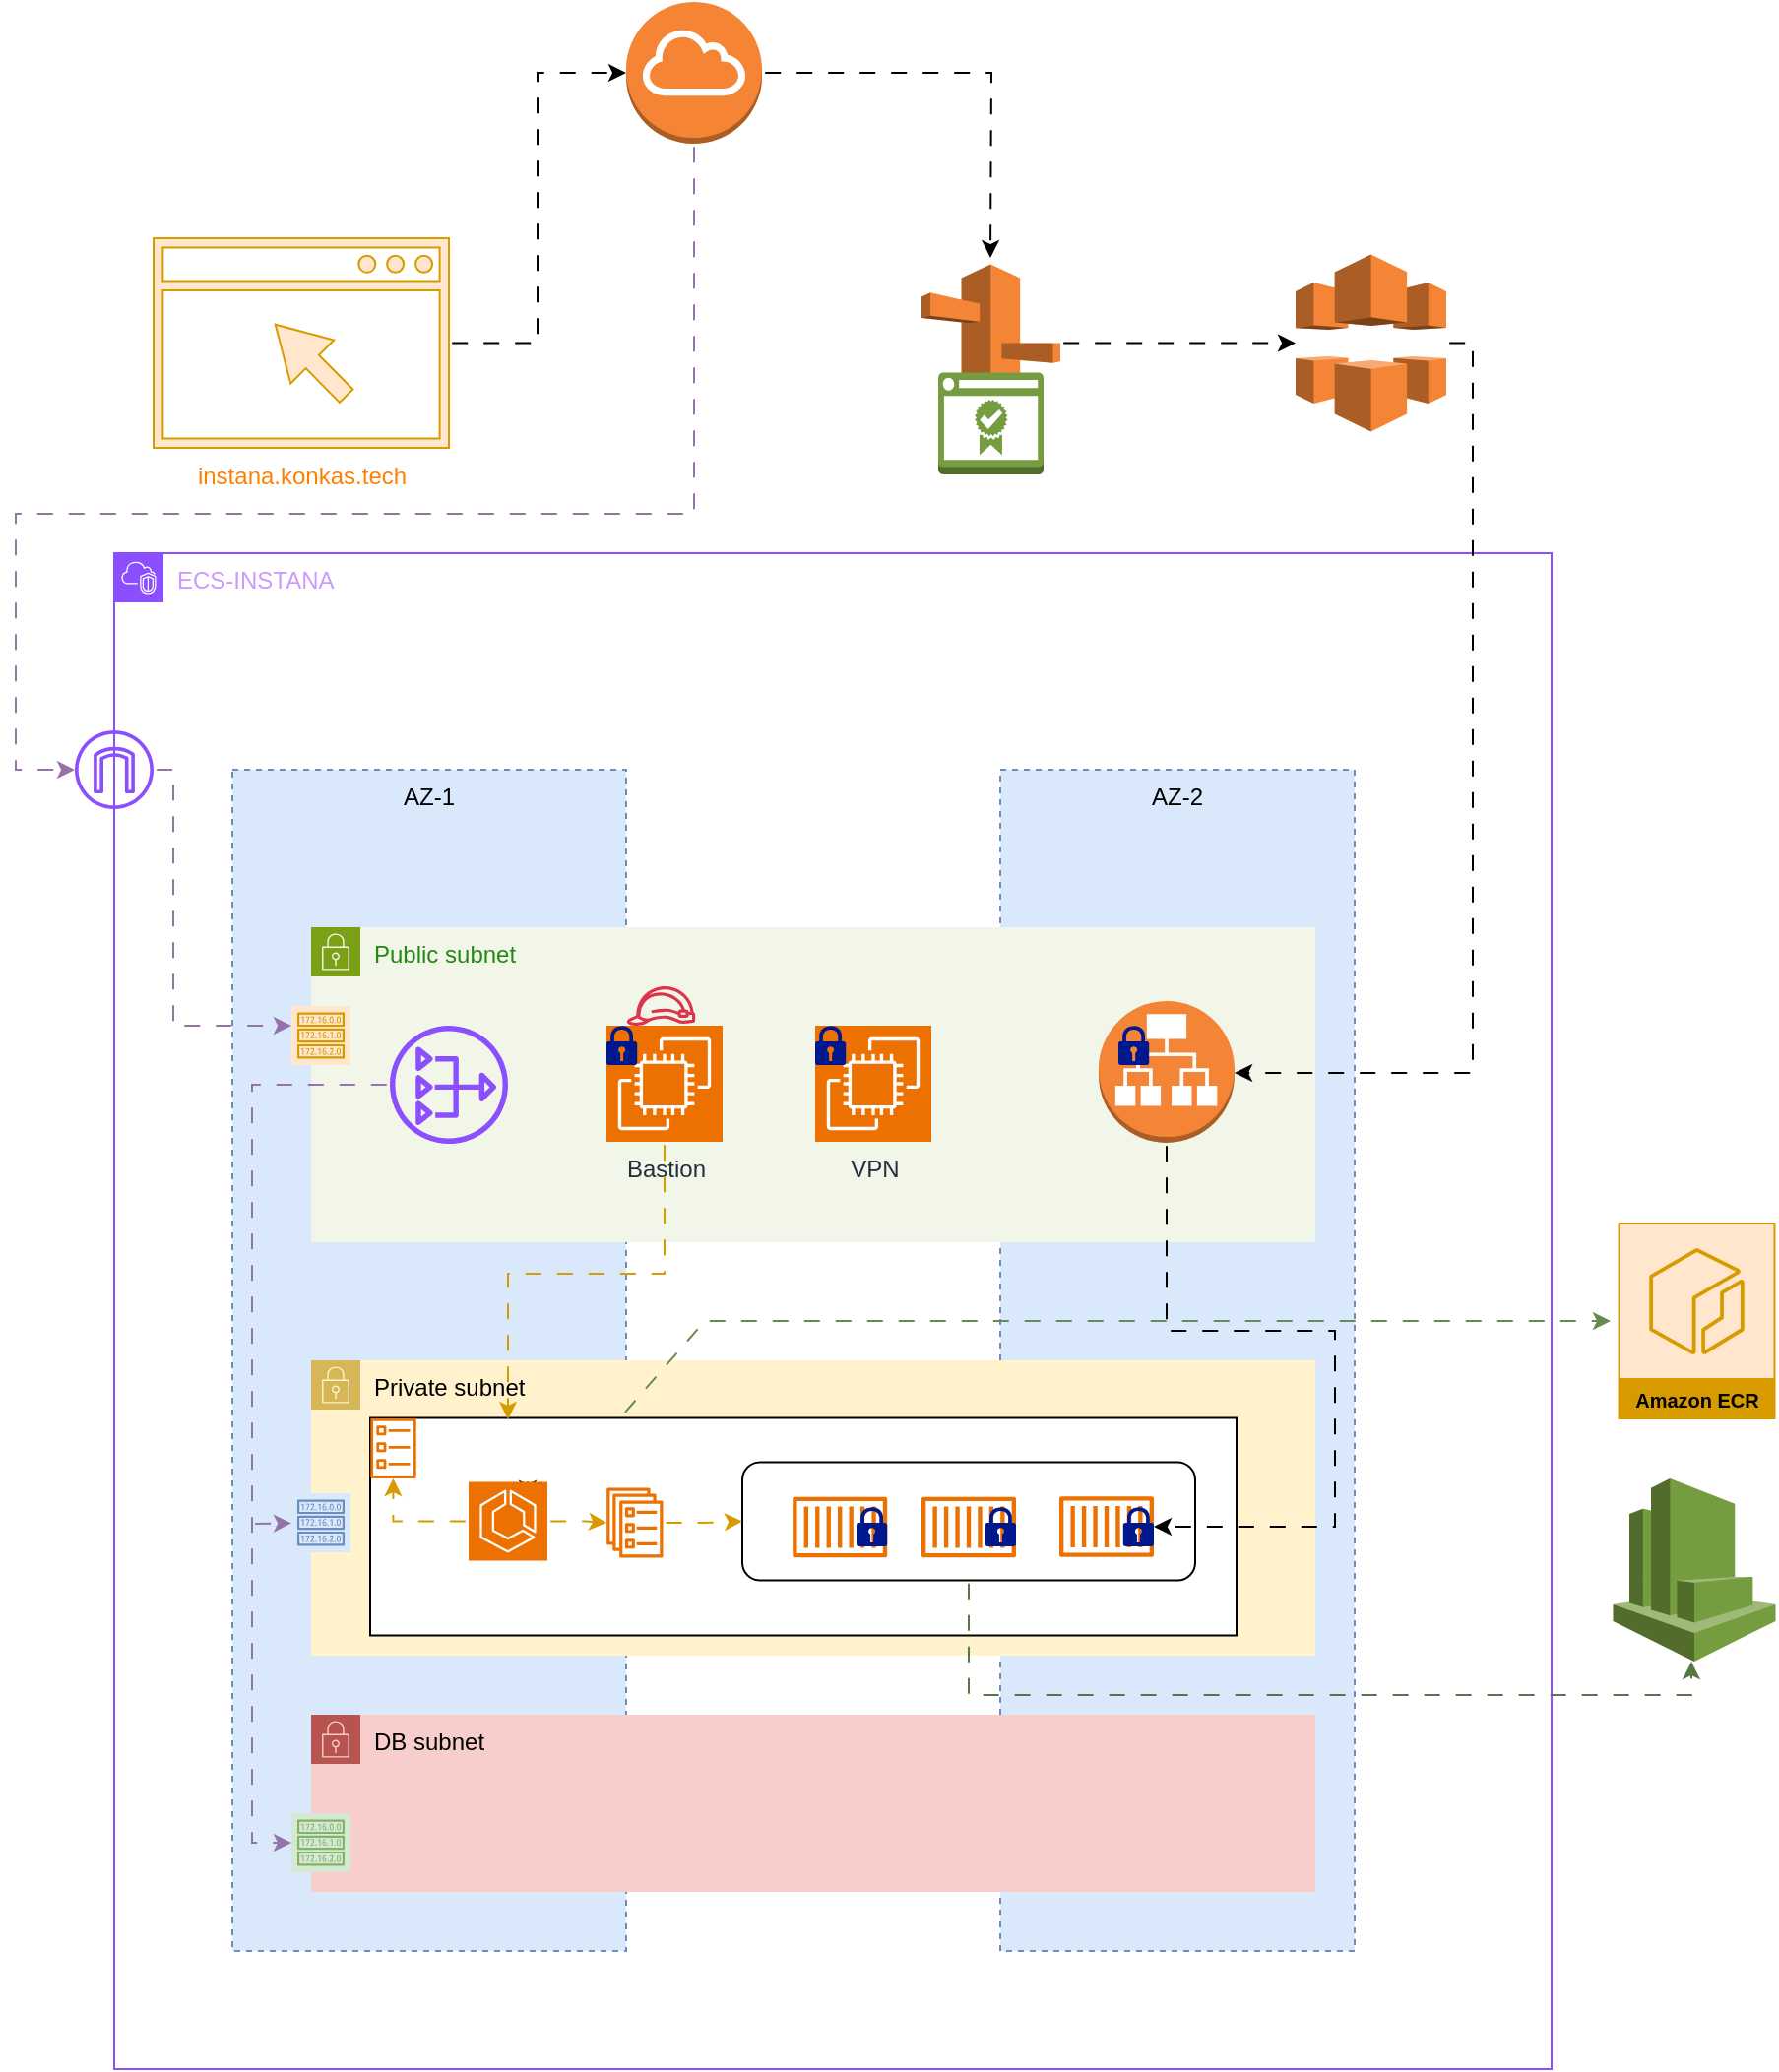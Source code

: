<mxfile version="24.7.16">
  <diagram name="Page-1" id="fACdMcYVXWNAEVKJV7im">
    <mxGraphModel dx="1858" dy="626" grid="1" gridSize="10" guides="1" tooltips="1" connect="1" arrows="1" fold="1" page="1" pageScale="1" pageWidth="850" pageHeight="1100" math="0" shadow="0">
      <root>
        <mxCell id="0" />
        <mxCell id="1" parent="0" />
        <mxCell id="ti-f4M6J5UE3nzPMXCEx-1" value="&lt;font color=&quot;#cc99ff&quot;&gt;ECS-INSTANA&lt;/font&gt;" style="points=[[0,0],[0.25,0],[0.5,0],[0.75,0],[1,0],[1,0.25],[1,0.5],[1,0.75],[1,1],[0.75,1],[0.5,1],[0.25,1],[0,1],[0,0.75],[0,0.5],[0,0.25]];outlineConnect=0;gradientColor=none;html=1;whiteSpace=wrap;fontSize=12;fontStyle=0;container=1;pointerEvents=0;collapsible=0;recursiveResize=0;shape=mxgraph.aws4.group;grIcon=mxgraph.aws4.group_vpc2;strokeColor=#8C4FFF;fillColor=none;verticalAlign=top;align=left;spacingLeft=30;fontColor=#AAB7B8;dashed=0;" vertex="1" parent="1">
          <mxGeometry x="40" y="310" width="730" height="770" as="geometry" />
        </mxCell>
        <mxCell id="ti-f4M6J5UE3nzPMXCEx-2" value="AZ-1" style="fillColor=#dae8fc;strokeColor=#6c8ebf;dashed=1;verticalAlign=top;fontStyle=0;whiteSpace=wrap;html=1;" vertex="1" parent="ti-f4M6J5UE3nzPMXCEx-1">
          <mxGeometry x="60" y="110" width="200" height="600" as="geometry" />
        </mxCell>
        <mxCell id="ti-f4M6J5UE3nzPMXCEx-3" value="AZ-2" style="fillColor=#dae8fc;strokeColor=#6c8ebf;dashed=1;verticalAlign=top;fontStyle=0;whiteSpace=wrap;html=1;" vertex="1" parent="ti-f4M6J5UE3nzPMXCEx-1">
          <mxGeometry x="450" y="110" width="180" height="600" as="geometry" />
        </mxCell>
        <mxCell id="ti-f4M6J5UE3nzPMXCEx-4" value="Public subnet" style="points=[[0,0],[0.25,0],[0.5,0],[0.75,0],[1,0],[1,0.25],[1,0.5],[1,0.75],[1,1],[0.75,1],[0.5,1],[0.25,1],[0,1],[0,0.75],[0,0.5],[0,0.25]];outlineConnect=0;gradientColor=none;html=1;whiteSpace=wrap;fontSize=12;fontStyle=0;container=1;pointerEvents=0;collapsible=0;recursiveResize=0;shape=mxgraph.aws4.group;grIcon=mxgraph.aws4.group_security_group;grStroke=0;strokeColor=#7AA116;fillColor=#F2F6E8;verticalAlign=top;align=left;spacingLeft=30;fontColor=#248814;dashed=0;" vertex="1" parent="ti-f4M6J5UE3nzPMXCEx-1">
          <mxGeometry x="100" y="190" width="510" height="160" as="geometry" />
        </mxCell>
        <mxCell id="ti-f4M6J5UE3nzPMXCEx-5" value="VPN" style="sketch=0;points=[[0,0,0],[0.25,0,0],[0.5,0,0],[0.75,0,0],[1,0,0],[0,1,0],[0.25,1,0],[0.5,1,0],[0.75,1,0],[1,1,0],[0,0.25,0],[0,0.5,0],[0,0.75,0],[1,0.25,0],[1,0.5,0],[1,0.75,0]];outlineConnect=0;fontColor=#232F3E;fillColor=#ED7100;strokeColor=#ffffff;dashed=0;verticalLabelPosition=bottom;verticalAlign=top;align=center;html=1;fontSize=12;fontStyle=0;aspect=fixed;shape=mxgraph.aws4.resourceIcon;resIcon=mxgraph.aws4.ec2;" vertex="1" parent="ti-f4M6J5UE3nzPMXCEx-4">
          <mxGeometry x="256" y="50" width="59" height="59" as="geometry" />
        </mxCell>
        <mxCell id="ti-f4M6J5UE3nzPMXCEx-6" value="" style="sketch=0;aspect=fixed;pointerEvents=1;shadow=0;dashed=0;html=1;strokeColor=none;labelPosition=center;verticalLabelPosition=bottom;verticalAlign=top;align=center;fillColor=#00188D;shape=mxgraph.mscae.enterprise.lock" vertex="1" parent="ti-f4M6J5UE3nzPMXCEx-4">
          <mxGeometry x="256" y="50" width="15.6" height="20" as="geometry" />
        </mxCell>
        <mxCell id="ti-f4M6J5UE3nzPMXCEx-7" value="Bastion" style="sketch=0;points=[[0,0,0],[0.25,0,0],[0.5,0,0],[0.75,0,0],[1,0,0],[0,1,0],[0.25,1,0],[0.5,1,0],[0.75,1,0],[1,1,0],[0,0.25,0],[0,0.5,0],[0,0.75,0],[1,0.25,0],[1,0.5,0],[1,0.75,0]];outlineConnect=0;fontColor=#232F3E;fillColor=#ED7100;strokeColor=#ffffff;dashed=0;verticalLabelPosition=bottom;verticalAlign=top;align=center;html=1;fontSize=12;fontStyle=0;aspect=fixed;shape=mxgraph.aws4.resourceIcon;resIcon=mxgraph.aws4.ec2;" vertex="1" parent="ti-f4M6J5UE3nzPMXCEx-4">
          <mxGeometry x="150" y="50" width="59" height="59" as="geometry" />
        </mxCell>
        <mxCell id="ti-f4M6J5UE3nzPMXCEx-8" value="" style="sketch=0;outlineConnect=0;fontColor=#232F3E;gradientColor=none;fillColor=#DD344C;strokeColor=none;dashed=0;verticalLabelPosition=bottom;verticalAlign=top;align=center;html=1;fontSize=12;fontStyle=0;aspect=fixed;pointerEvents=1;shape=mxgraph.aws4.role;" vertex="1" parent="ti-f4M6J5UE3nzPMXCEx-4">
          <mxGeometry x="160" y="30" width="35.46" height="20" as="geometry" />
        </mxCell>
        <mxCell id="ti-f4M6J5UE3nzPMXCEx-9" value="" style="sketch=0;aspect=fixed;pointerEvents=1;shadow=0;dashed=0;html=1;strokeColor=none;labelPosition=center;verticalLabelPosition=bottom;verticalAlign=top;align=center;fillColor=#00188D;shape=mxgraph.mscae.enterprise.lock" vertex="1" parent="ti-f4M6J5UE3nzPMXCEx-4">
          <mxGeometry x="150" y="50" width="15.6" height="20" as="geometry" />
        </mxCell>
        <mxCell id="ti-f4M6J5UE3nzPMXCEx-10" value="" style="sketch=0;outlineConnect=0;fontColor=#232F3E;gradientColor=none;fillColor=#8C4FFF;strokeColor=none;dashed=0;verticalLabelPosition=bottom;verticalAlign=top;align=center;html=1;fontSize=12;fontStyle=0;aspect=fixed;pointerEvents=1;shape=mxgraph.aws4.nat_gateway;" vertex="1" parent="ti-f4M6J5UE3nzPMXCEx-4">
          <mxGeometry x="40" y="50" width="60" height="60" as="geometry" />
        </mxCell>
        <mxCell id="ti-f4M6J5UE3nzPMXCEx-11" value="Private subnet" style="points=[[0,0],[0.25,0],[0.5,0],[0.75,0],[1,0],[1,0.25],[1,0.5],[1,0.75],[1,1],[0.75,1],[0.5,1],[0.25,1],[0,1],[0,0.75],[0,0.5],[0,0.25]];outlineConnect=0;html=1;whiteSpace=wrap;fontSize=12;fontStyle=0;container=1;pointerEvents=0;collapsible=0;recursiveResize=0;shape=mxgraph.aws4.group;grIcon=mxgraph.aws4.group_security_group;grStroke=0;strokeColor=#d6b656;fillColor=#fff2cc;verticalAlign=top;align=left;spacingLeft=30;dashed=0;" vertex="1" parent="ti-f4M6J5UE3nzPMXCEx-1">
          <mxGeometry x="100" y="410" width="510" height="150" as="geometry" />
        </mxCell>
        <mxCell id="ti-f4M6J5UE3nzPMXCEx-12" value="&#xa;&lt;span style=&quot;color: rgb(0, 0, 0); font-family: Helvetica; font-size: 12px; font-style: normal; font-variant-ligatures: normal; font-variant-caps: normal; font-weight: 400; letter-spacing: normal; orphans: 2; text-align: center; text-indent: 0px; text-transform: none; widows: 2; word-spacing: 0px; -webkit-text-stroke-width: 0px; white-space: nowrap; background-color: rgb(251, 251, 251); text-decoration-thickness: initial; text-decoration-style: initial; text-decoration-color: initial; display: inline !important; float: none;&quot;&gt;instana-ns&lt;/span&gt;&#xa;&#xa;" style="rounded=0;whiteSpace=wrap;html=1;" vertex="1" parent="ti-f4M6J5UE3nzPMXCEx-11">
          <mxGeometry x="30" y="29.25" width="440" height="110.5" as="geometry" />
        </mxCell>
        <mxCell id="ti-f4M6J5UE3nzPMXCEx-13" value="" style="rounded=1;whiteSpace=wrap;html=1;" vertex="1" parent="ti-f4M6J5UE3nzPMXCEx-11">
          <mxGeometry x="219" y="51.75" width="230" height="60" as="geometry" />
        </mxCell>
        <mxCell id="ti-f4M6J5UE3nzPMXCEx-14" value="" style="sketch=0;outlineConnect=0;fontColor=#232F3E;gradientColor=none;fillColor=#ED7100;strokeColor=none;dashed=0;verticalLabelPosition=bottom;verticalAlign=top;align=center;html=1;fontSize=12;fontStyle=0;aspect=fixed;pointerEvents=1;shape=mxgraph.aws4.container_1;" vertex="1" parent="ti-f4M6J5UE3nzPMXCEx-11">
          <mxGeometry x="244.6" y="69.25" width="48" height="31" as="geometry" />
        </mxCell>
        <mxCell id="ti-f4M6J5UE3nzPMXCEx-15" value="" style="sketch=0;outlineConnect=0;fontColor=#232F3E;gradientColor=none;fillColor=#ED7100;strokeColor=none;dashed=0;verticalLabelPosition=bottom;verticalAlign=top;align=center;html=1;fontSize=12;fontStyle=0;aspect=fixed;pointerEvents=1;shape=mxgraph.aws4.container_1;" vertex="1" parent="ti-f4M6J5UE3nzPMXCEx-11">
          <mxGeometry x="310" y="69.25" width="48" height="31" as="geometry" />
        </mxCell>
        <mxCell id="ti-f4M6J5UE3nzPMXCEx-16" value="" style="sketch=0;outlineConnect=0;fontColor=#232F3E;gradientColor=none;fillColor=#ED7100;strokeColor=none;dashed=0;verticalLabelPosition=bottom;verticalAlign=top;align=center;html=1;fontSize=12;fontStyle=0;aspect=fixed;pointerEvents=1;shape=mxgraph.aws4.container_1;" vertex="1" parent="ti-f4M6J5UE3nzPMXCEx-11">
          <mxGeometry x="380" y="69" width="48" height="31" as="geometry" />
        </mxCell>
        <mxCell id="ti-f4M6J5UE3nzPMXCEx-17" value="" style="sketch=0;aspect=fixed;pointerEvents=1;shadow=0;dashed=0;html=1;strokeColor=none;labelPosition=center;verticalLabelPosition=bottom;verticalAlign=top;align=center;fillColor=#00188D;shape=mxgraph.mscae.enterprise.lock" vertex="1" parent="ti-f4M6J5UE3nzPMXCEx-11">
          <mxGeometry x="277" y="74.5" width="15.6" height="20" as="geometry" />
        </mxCell>
        <mxCell id="ti-f4M6J5UE3nzPMXCEx-18" value="" style="sketch=0;aspect=fixed;pointerEvents=1;shadow=0;dashed=0;html=1;strokeColor=none;labelPosition=center;verticalLabelPosition=bottom;verticalAlign=top;align=center;fillColor=#00188D;shape=mxgraph.mscae.enterprise.lock" vertex="1" parent="ti-f4M6J5UE3nzPMXCEx-11">
          <mxGeometry x="342.4" y="74.5" width="15.6" height="20" as="geometry" />
        </mxCell>
        <mxCell id="ti-f4M6J5UE3nzPMXCEx-19" value="" style="sketch=0;aspect=fixed;pointerEvents=1;shadow=0;dashed=0;html=1;strokeColor=none;labelPosition=center;verticalLabelPosition=bottom;verticalAlign=top;align=center;fillColor=#00188D;shape=mxgraph.mscae.enterprise.lock" vertex="1" parent="ti-f4M6J5UE3nzPMXCEx-11">
          <mxGeometry x="412.4" y="74.5" width="15.6" height="20" as="geometry" />
        </mxCell>
        <mxCell id="ti-f4M6J5UE3nzPMXCEx-20" value="" style="edgeStyle=orthogonalEdgeStyle;rounded=0;orthogonalLoop=1;jettySize=auto;html=1;flowAnimation=1;fillColor=#ffe6cc;strokeColor=#d79b00;" edge="1" parent="ti-f4M6J5UE3nzPMXCEx-11" source="ti-f4M6J5UE3nzPMXCEx-23" target="ti-f4M6J5UE3nzPMXCEx-24">
          <mxGeometry relative="1" as="geometry" />
        </mxCell>
        <mxCell id="ti-f4M6J5UE3nzPMXCEx-21" value="" style="edgeStyle=orthogonalEdgeStyle;rounded=0;orthogonalLoop=1;jettySize=auto;html=1;flowAnimation=1;fillColor=#ffe6cc;strokeColor=#d79b00;" edge="1" parent="ti-f4M6J5UE3nzPMXCEx-11" source="ti-f4M6J5UE3nzPMXCEx-23" target="ti-f4M6J5UE3nzPMXCEx-26">
          <mxGeometry relative="1" as="geometry" />
        </mxCell>
        <mxCell id="ti-f4M6J5UE3nzPMXCEx-22" style="edgeStyle=orthogonalEdgeStyle;rounded=0;orthogonalLoop=1;jettySize=auto;html=1;exitX=0.75;exitY=0;exitDx=0;exitDy=0;exitPerimeter=0;" edge="1" parent="ti-f4M6J5UE3nzPMXCEx-11" source="ti-f4M6J5UE3nzPMXCEx-23">
          <mxGeometry relative="1" as="geometry">
            <mxPoint x="110" y="70" as="targetPoint" />
          </mxGeometry>
        </mxCell>
        <mxCell id="ti-f4M6J5UE3nzPMXCEx-23" value="" style="sketch=0;points=[[0,0,0],[0.25,0,0],[0.5,0,0],[0.75,0,0],[1,0,0],[0,1,0],[0.25,1,0],[0.5,1,0],[0.75,1,0],[1,1,0],[0,0.25,0],[0,0.5,0],[0,0.75,0],[1,0.25,0],[1,0.5,0],[1,0.75,0]];outlineConnect=0;fontColor=#232F3E;fillColor=#ED7100;strokeColor=#ffffff;dashed=0;verticalLabelPosition=bottom;verticalAlign=top;align=center;html=1;fontSize=12;fontStyle=0;aspect=fixed;shape=mxgraph.aws4.resourceIcon;resIcon=mxgraph.aws4.ecs;" vertex="1" parent="ti-f4M6J5UE3nzPMXCEx-11">
          <mxGeometry x="80" y="61.75" width="40" height="40" as="geometry" />
        </mxCell>
        <mxCell id="ti-f4M6J5UE3nzPMXCEx-24" value="" style="sketch=0;outlineConnect=0;fontColor=#232F3E;gradientColor=none;fillColor=#ED7100;strokeColor=none;dashed=0;verticalLabelPosition=bottom;verticalAlign=top;align=center;html=1;fontSize=12;fontStyle=0;aspect=fixed;pointerEvents=1;shape=mxgraph.aws4.ecs_task;" vertex="1" parent="ti-f4M6J5UE3nzPMXCEx-11">
          <mxGeometry x="30" y="29.5" width="23.51" height="30.5" as="geometry" />
        </mxCell>
        <mxCell id="ti-f4M6J5UE3nzPMXCEx-25" value="" style="edgeStyle=orthogonalEdgeStyle;rounded=0;orthogonalLoop=1;jettySize=auto;html=1;entryX=0;entryY=0.5;entryDx=0;entryDy=0;flowAnimation=1;fillColor=#ffe6cc;strokeColor=#d79b00;" edge="1" parent="ti-f4M6J5UE3nzPMXCEx-11" source="ti-f4M6J5UE3nzPMXCEx-26" target="ti-f4M6J5UE3nzPMXCEx-13">
          <mxGeometry relative="1" as="geometry" />
        </mxCell>
        <mxCell id="ti-f4M6J5UE3nzPMXCEx-26" value="" style="sketch=0;outlineConnect=0;fontColor=#232F3E;gradientColor=none;fillColor=#ED7100;strokeColor=none;dashed=0;verticalLabelPosition=bottom;verticalAlign=top;align=center;html=1;fontSize=12;fontStyle=0;aspect=fixed;pointerEvents=1;shape=mxgraph.aws4.ecs_service;" vertex="1" parent="ti-f4M6J5UE3nzPMXCEx-11">
          <mxGeometry x="150" y="64.75" width="28.84" height="35.5" as="geometry" />
        </mxCell>
        <mxCell id="ti-f4M6J5UE3nzPMXCEx-27" value="" style="sketch=0;outlineConnect=0;strokeColor=#6c8ebf;fillColor=#dae8fc;dashed=0;verticalLabelPosition=bottom;verticalAlign=top;align=center;html=1;fontSize=12;fontStyle=0;aspect=fixed;shape=mxgraph.aws4.resourceIcon;resIcon=mxgraph.aws4.route_table;" vertex="1" parent="ti-f4M6J5UE3nzPMXCEx-11">
          <mxGeometry x="-10" y="67.5" width="30" height="30" as="geometry" />
        </mxCell>
        <mxCell id="ti-f4M6J5UE3nzPMXCEx-28" value="DB subnet" style="points=[[0,0],[0.25,0],[0.5,0],[0.75,0],[1,0],[1,0.25],[1,0.5],[1,0.75],[1,1],[0.75,1],[0.5,1],[0.25,1],[0,1],[0,0.75],[0,0.5],[0,0.25]];outlineConnect=0;html=1;whiteSpace=wrap;fontSize=12;fontStyle=0;container=1;pointerEvents=0;collapsible=0;recursiveResize=0;shape=mxgraph.aws4.group;grIcon=mxgraph.aws4.group_security_group;grStroke=0;strokeColor=#b85450;fillColor=#f8cecc;verticalAlign=top;align=left;spacingLeft=30;dashed=0;" vertex="1" parent="ti-f4M6J5UE3nzPMXCEx-1">
          <mxGeometry x="100" y="590" width="510" height="90" as="geometry" />
        </mxCell>
        <mxCell id="ti-f4M6J5UE3nzPMXCEx-29" value="" style="sketch=0;outlineConnect=0;strokeColor=#82b366;fillColor=#d5e8d4;dashed=0;verticalLabelPosition=bottom;verticalAlign=top;align=center;html=1;fontSize=12;fontStyle=0;aspect=fixed;shape=mxgraph.aws4.resourceIcon;resIcon=mxgraph.aws4.route_table;" vertex="1" parent="ti-f4M6J5UE3nzPMXCEx-28">
          <mxGeometry x="-10" y="50" width="30" height="30" as="geometry" />
        </mxCell>
        <mxCell id="ti-f4M6J5UE3nzPMXCEx-30" value="" style="sketch=0;outlineConnect=0;fontColor=#232F3E;gradientColor=none;fillColor=#8C4FFF;strokeColor=none;dashed=0;verticalLabelPosition=bottom;verticalAlign=top;align=center;html=1;fontSize=12;fontStyle=0;aspect=fixed;pointerEvents=1;shape=mxgraph.aws4.internet_gateway;" vertex="1" parent="ti-f4M6J5UE3nzPMXCEx-1">
          <mxGeometry x="-20" y="90" width="40" height="40" as="geometry" />
        </mxCell>
        <mxCell id="ti-f4M6J5UE3nzPMXCEx-31" value="" style="outlineConnect=0;dashed=0;verticalLabelPosition=bottom;verticalAlign=top;align=center;html=1;shape=mxgraph.aws3.application_load_balancer;fillColor=#F58536;gradientColor=none;" vertex="1" parent="ti-f4M6J5UE3nzPMXCEx-1">
          <mxGeometry x="500" y="227.5" width="69" height="72" as="geometry" />
        </mxCell>
        <mxCell id="ti-f4M6J5UE3nzPMXCEx-32" value="" style="sketch=0;aspect=fixed;pointerEvents=1;shadow=0;dashed=0;html=1;strokeColor=none;labelPosition=center;verticalLabelPosition=bottom;verticalAlign=top;align=center;fillColor=#00188D;shape=mxgraph.mscae.enterprise.lock" vertex="1" parent="ti-f4M6J5UE3nzPMXCEx-1">
          <mxGeometry x="510" y="240" width="15.6" height="20" as="geometry" />
        </mxCell>
        <mxCell id="ti-f4M6J5UE3nzPMXCEx-33" style="edgeStyle=orthogonalEdgeStyle;rounded=0;orthogonalLoop=1;jettySize=auto;html=1;flowAnimation=1;fillColor=#ffe6cc;strokeColor=#d79b00;" edge="1" parent="ti-f4M6J5UE3nzPMXCEx-1" source="ti-f4M6J5UE3nzPMXCEx-7">
          <mxGeometry relative="1" as="geometry">
            <mxPoint x="200" y="440" as="targetPoint" />
            <Array as="points">
              <mxPoint x="280" y="366" />
              <mxPoint x="200" y="366" />
              <mxPoint x="200" y="440" />
            </Array>
          </mxGeometry>
        </mxCell>
        <mxCell id="ti-f4M6J5UE3nzPMXCEx-34" style="edgeStyle=orthogonalEdgeStyle;rounded=0;orthogonalLoop=1;jettySize=auto;html=1;entryX=1;entryY=0.5;entryDx=0;entryDy=0;entryPerimeter=0;flowAnimation=1;fillColor=#dae8fc;strokeColor=#000000;" edge="1" parent="ti-f4M6J5UE3nzPMXCEx-1" source="ti-f4M6J5UE3nzPMXCEx-31" target="ti-f4M6J5UE3nzPMXCEx-19">
          <mxGeometry relative="1" as="geometry">
            <Array as="points">
              <mxPoint x="535" y="395" />
              <mxPoint x="620" y="395" />
              <mxPoint x="620" y="495" />
            </Array>
          </mxGeometry>
        </mxCell>
        <mxCell id="ti-f4M6J5UE3nzPMXCEx-35" value="" style="sketch=0;outlineConnect=0;strokeColor=#d79b00;fillColor=#ffe6cc;dashed=0;verticalLabelPosition=bottom;verticalAlign=top;align=center;html=1;fontSize=12;fontStyle=0;aspect=fixed;shape=mxgraph.aws4.resourceIcon;resIcon=mxgraph.aws4.route_table;" vertex="1" parent="ti-f4M6J5UE3nzPMXCEx-1">
          <mxGeometry x="90" y="230" width="30" height="30" as="geometry" />
        </mxCell>
        <mxCell id="ti-f4M6J5UE3nzPMXCEx-36" style="edgeStyle=orthogonalEdgeStyle;rounded=0;orthogonalLoop=1;jettySize=auto;html=1;flowAnimation=1;fillColor=#e1d5e7;strokeColor=#9673a6;" edge="1" parent="ti-f4M6J5UE3nzPMXCEx-1" source="ti-f4M6J5UE3nzPMXCEx-30">
          <mxGeometry relative="1" as="geometry">
            <mxPoint x="90" y="240" as="targetPoint" />
            <Array as="points">
              <mxPoint x="30" y="110" />
              <mxPoint x="30" y="240" />
            </Array>
          </mxGeometry>
        </mxCell>
        <mxCell id="ti-f4M6J5UE3nzPMXCEx-37" style="edgeStyle=orthogonalEdgeStyle;rounded=0;orthogonalLoop=1;jettySize=auto;html=1;flowAnimation=1;fillColor=#e1d5e7;strokeColor=#9673a6;" edge="1" parent="ti-f4M6J5UE3nzPMXCEx-1" source="ti-f4M6J5UE3nzPMXCEx-10" target="ti-f4M6J5UE3nzPMXCEx-29">
          <mxGeometry relative="1" as="geometry">
            <Array as="points">
              <mxPoint x="70" y="270" />
              <mxPoint x="70" y="655" />
            </Array>
          </mxGeometry>
        </mxCell>
        <mxCell id="ti-f4M6J5UE3nzPMXCEx-38" value="" style="endArrow=classic;html=1;rounded=0;flowAnimation=1;fillColor=#e1d5e7;strokeColor=#9673a6;" edge="1" parent="ti-f4M6J5UE3nzPMXCEx-1" target="ti-f4M6J5UE3nzPMXCEx-27">
          <mxGeometry width="50" height="50" relative="1" as="geometry">
            <mxPoint x="70" y="493" as="sourcePoint" />
            <mxPoint x="90" y="491" as="targetPoint" />
          </mxGeometry>
        </mxCell>
        <mxCell id="ti-f4M6J5UE3nzPMXCEx-39" style="edgeStyle=orthogonalEdgeStyle;rounded=0;orthogonalLoop=1;jettySize=auto;html=1;flowAnimation=1;exitX=1;exitY=0.5;exitDx=0;exitDy=0;exitPerimeter=0;fillColor=#dae8fc;strokeColor=#000000;" edge="1" parent="1" source="ti-f4M6J5UE3nzPMXCEx-40" target="ti-f4M6J5UE3nzPMXCEx-31">
          <mxGeometry relative="1" as="geometry">
            <Array as="points">
              <mxPoint x="730" y="203" />
              <mxPoint x="730" y="574" />
            </Array>
          </mxGeometry>
        </mxCell>
        <mxCell id="ti-f4M6J5UE3nzPMXCEx-40" value="" style="outlineConnect=0;dashed=0;verticalLabelPosition=bottom;verticalAlign=top;align=center;html=1;shape=mxgraph.aws3.cloudfront;fillColor=#F58536;gradientColor=none;" vertex="1" parent="1">
          <mxGeometry x="640" y="158.25" width="76.5" height="90" as="geometry" />
        </mxCell>
        <mxCell id="ti-f4M6J5UE3nzPMXCEx-41" style="edgeStyle=orthogonalEdgeStyle;rounded=0;orthogonalLoop=1;jettySize=auto;html=1;flowAnimation=1;fillColor=#dae8fc;strokeColor=#000000;" edge="1" parent="1" source="ti-f4M6J5UE3nzPMXCEx-42" target="ti-f4M6J5UE3nzPMXCEx-40">
          <mxGeometry relative="1" as="geometry" />
        </mxCell>
        <mxCell id="ti-f4M6J5UE3nzPMXCEx-42" value="" style="outlineConnect=0;dashed=0;verticalLabelPosition=bottom;verticalAlign=top;align=center;html=1;shape=mxgraph.aws3.route_53;fillColor=#F58536;gradientColor=none;" vertex="1" parent="1">
          <mxGeometry x="450" y="163.25" width="70.5" height="80" as="geometry" />
        </mxCell>
        <mxCell id="ti-f4M6J5UE3nzPMXCEx-43" value="&lt;font color=&quot;#ff8000&quot;&gt;instana.konkas.tech&lt;/font&gt;" style="sketch=0;pointerEvents=1;shadow=0;dashed=0;html=1;strokeColor=#d79b00;fillColor=#ffe6cc;aspect=fixed;labelPosition=center;verticalLabelPosition=bottom;verticalAlign=top;align=center;outlineConnect=0;shape=mxgraph.vvd.web_browser;" vertex="1" parent="1">
          <mxGeometry x="60" y="150" width="150" height="106.5" as="geometry" />
        </mxCell>
        <mxCell id="ti-f4M6J5UE3nzPMXCEx-44" style="edgeStyle=orthogonalEdgeStyle;rounded=0;orthogonalLoop=1;jettySize=auto;html=1;fillColor=#e1d5e7;strokeColor=#9673a6;flowAnimation=1;" edge="1" parent="1" source="ti-f4M6J5UE3nzPMXCEx-45" target="ti-f4M6J5UE3nzPMXCEx-30">
          <mxGeometry relative="1" as="geometry">
            <Array as="points">
              <mxPoint x="334" y="290" />
              <mxPoint x="-10" y="290" />
              <mxPoint x="-10" y="420" />
            </Array>
          </mxGeometry>
        </mxCell>
        <mxCell id="ti-f4M6J5UE3nzPMXCEx-45" value="" style="outlineConnect=0;dashed=0;verticalLabelPosition=bottom;verticalAlign=top;align=center;html=1;shape=mxgraph.aws3.internet_gateway;fillColor=#F58534;gradientColor=none;" vertex="1" parent="1">
          <mxGeometry x="300" y="30" width="69" height="72" as="geometry" />
        </mxCell>
        <mxCell id="ti-f4M6J5UE3nzPMXCEx-46" style="edgeStyle=orthogonalEdgeStyle;rounded=0;orthogonalLoop=1;jettySize=auto;html=1;entryX=0;entryY=0.5;entryDx=0;entryDy=0;entryPerimeter=0;flowAnimation=1;fillColor=#dae8fc;strokeColor=#000000;" edge="1" parent="1" source="ti-f4M6J5UE3nzPMXCEx-43" target="ti-f4M6J5UE3nzPMXCEx-45">
          <mxGeometry relative="1" as="geometry" />
        </mxCell>
        <mxCell id="ti-f4M6J5UE3nzPMXCEx-47" style="edgeStyle=orthogonalEdgeStyle;rounded=0;orthogonalLoop=1;jettySize=auto;html=1;flowAnimation=1;fillColor=#dae8fc;strokeColor=#000000;" edge="1" parent="1" source="ti-f4M6J5UE3nzPMXCEx-45">
          <mxGeometry relative="1" as="geometry">
            <mxPoint x="485" y="160" as="targetPoint" />
          </mxGeometry>
        </mxCell>
        <mxCell id="ti-f4M6J5UE3nzPMXCEx-48" value="" style="outlineConnect=0;dashed=0;verticalLabelPosition=bottom;verticalAlign=top;align=center;html=1;shape=mxgraph.aws3.cloudwatch;fillColor=#759C3E;gradientColor=none;" vertex="1" parent="1">
          <mxGeometry x="801.25" y="780" width="82.5" height="93" as="geometry" />
        </mxCell>
        <mxCell id="ti-f4M6J5UE3nzPMXCEx-49" style="edgeStyle=orthogonalEdgeStyle;rounded=0;orthogonalLoop=1;jettySize=auto;html=1;exitX=0.5;exitY=1;exitDx=0;exitDy=0;flowAnimation=1;fillColor=#d5e8d4;strokeColor=#577844;" edge="1" parent="1" source="ti-f4M6J5UE3nzPMXCEx-13" target="ti-f4M6J5UE3nzPMXCEx-48">
          <mxGeometry relative="1" as="geometry">
            <mxPoint x="474" y="840" as="sourcePoint" />
            <Array as="points">
              <mxPoint x="474" y="890" />
              <mxPoint x="841" y="890" />
            </Array>
          </mxGeometry>
        </mxCell>
        <mxCell id="ti-f4M6J5UE3nzPMXCEx-50" value="" style="outlineConnect=0;dashed=0;verticalLabelPosition=bottom;verticalAlign=top;align=center;html=1;shape=mxgraph.aws3.certificate_manager_2;fillColor=#759C3E;gradientColor=none;" vertex="1" parent="1">
          <mxGeometry x="458.5" y="218.25" width="53.5" height="51.75" as="geometry" />
        </mxCell>
        <mxCell id="ti-f4M6J5UE3nzPMXCEx-51" value="Amazon ECR" style="sketch=0;outlineConnect=0;strokeColor=#d79b00;fillColor=#ffe6cc;dashed=0;verticalLabelPosition=middle;verticalAlign=bottom;align=center;html=1;whiteSpace=wrap;fontSize=10;fontStyle=1;spacing=3;shape=mxgraph.aws4.productIcon;prIcon=mxgraph.aws4.ecr;" vertex="1" parent="1">
          <mxGeometry x="803.75" y="650" width="80" height="100" as="geometry" />
        </mxCell>
        <mxCell id="ti-f4M6J5UE3nzPMXCEx-52" value="" style="endArrow=classic;html=1;rounded=0;exitX=0.992;exitY=0.546;exitDx=0;exitDy=0;exitPerimeter=0;fillColor=#d5e8d4;strokeColor=#668C4F;flowAnimation=1;" edge="1" parent="1" source="ti-f4M6J5UE3nzPMXCEx-2">
          <mxGeometry width="50" height="50" relative="1" as="geometry">
            <mxPoint x="550" y="530" as="sourcePoint" />
            <mxPoint x="800" y="700" as="targetPoint" />
            <Array as="points">
              <mxPoint x="340" y="700" />
              <mxPoint x="520" y="700" />
            </Array>
          </mxGeometry>
        </mxCell>
      </root>
    </mxGraphModel>
  </diagram>
</mxfile>
